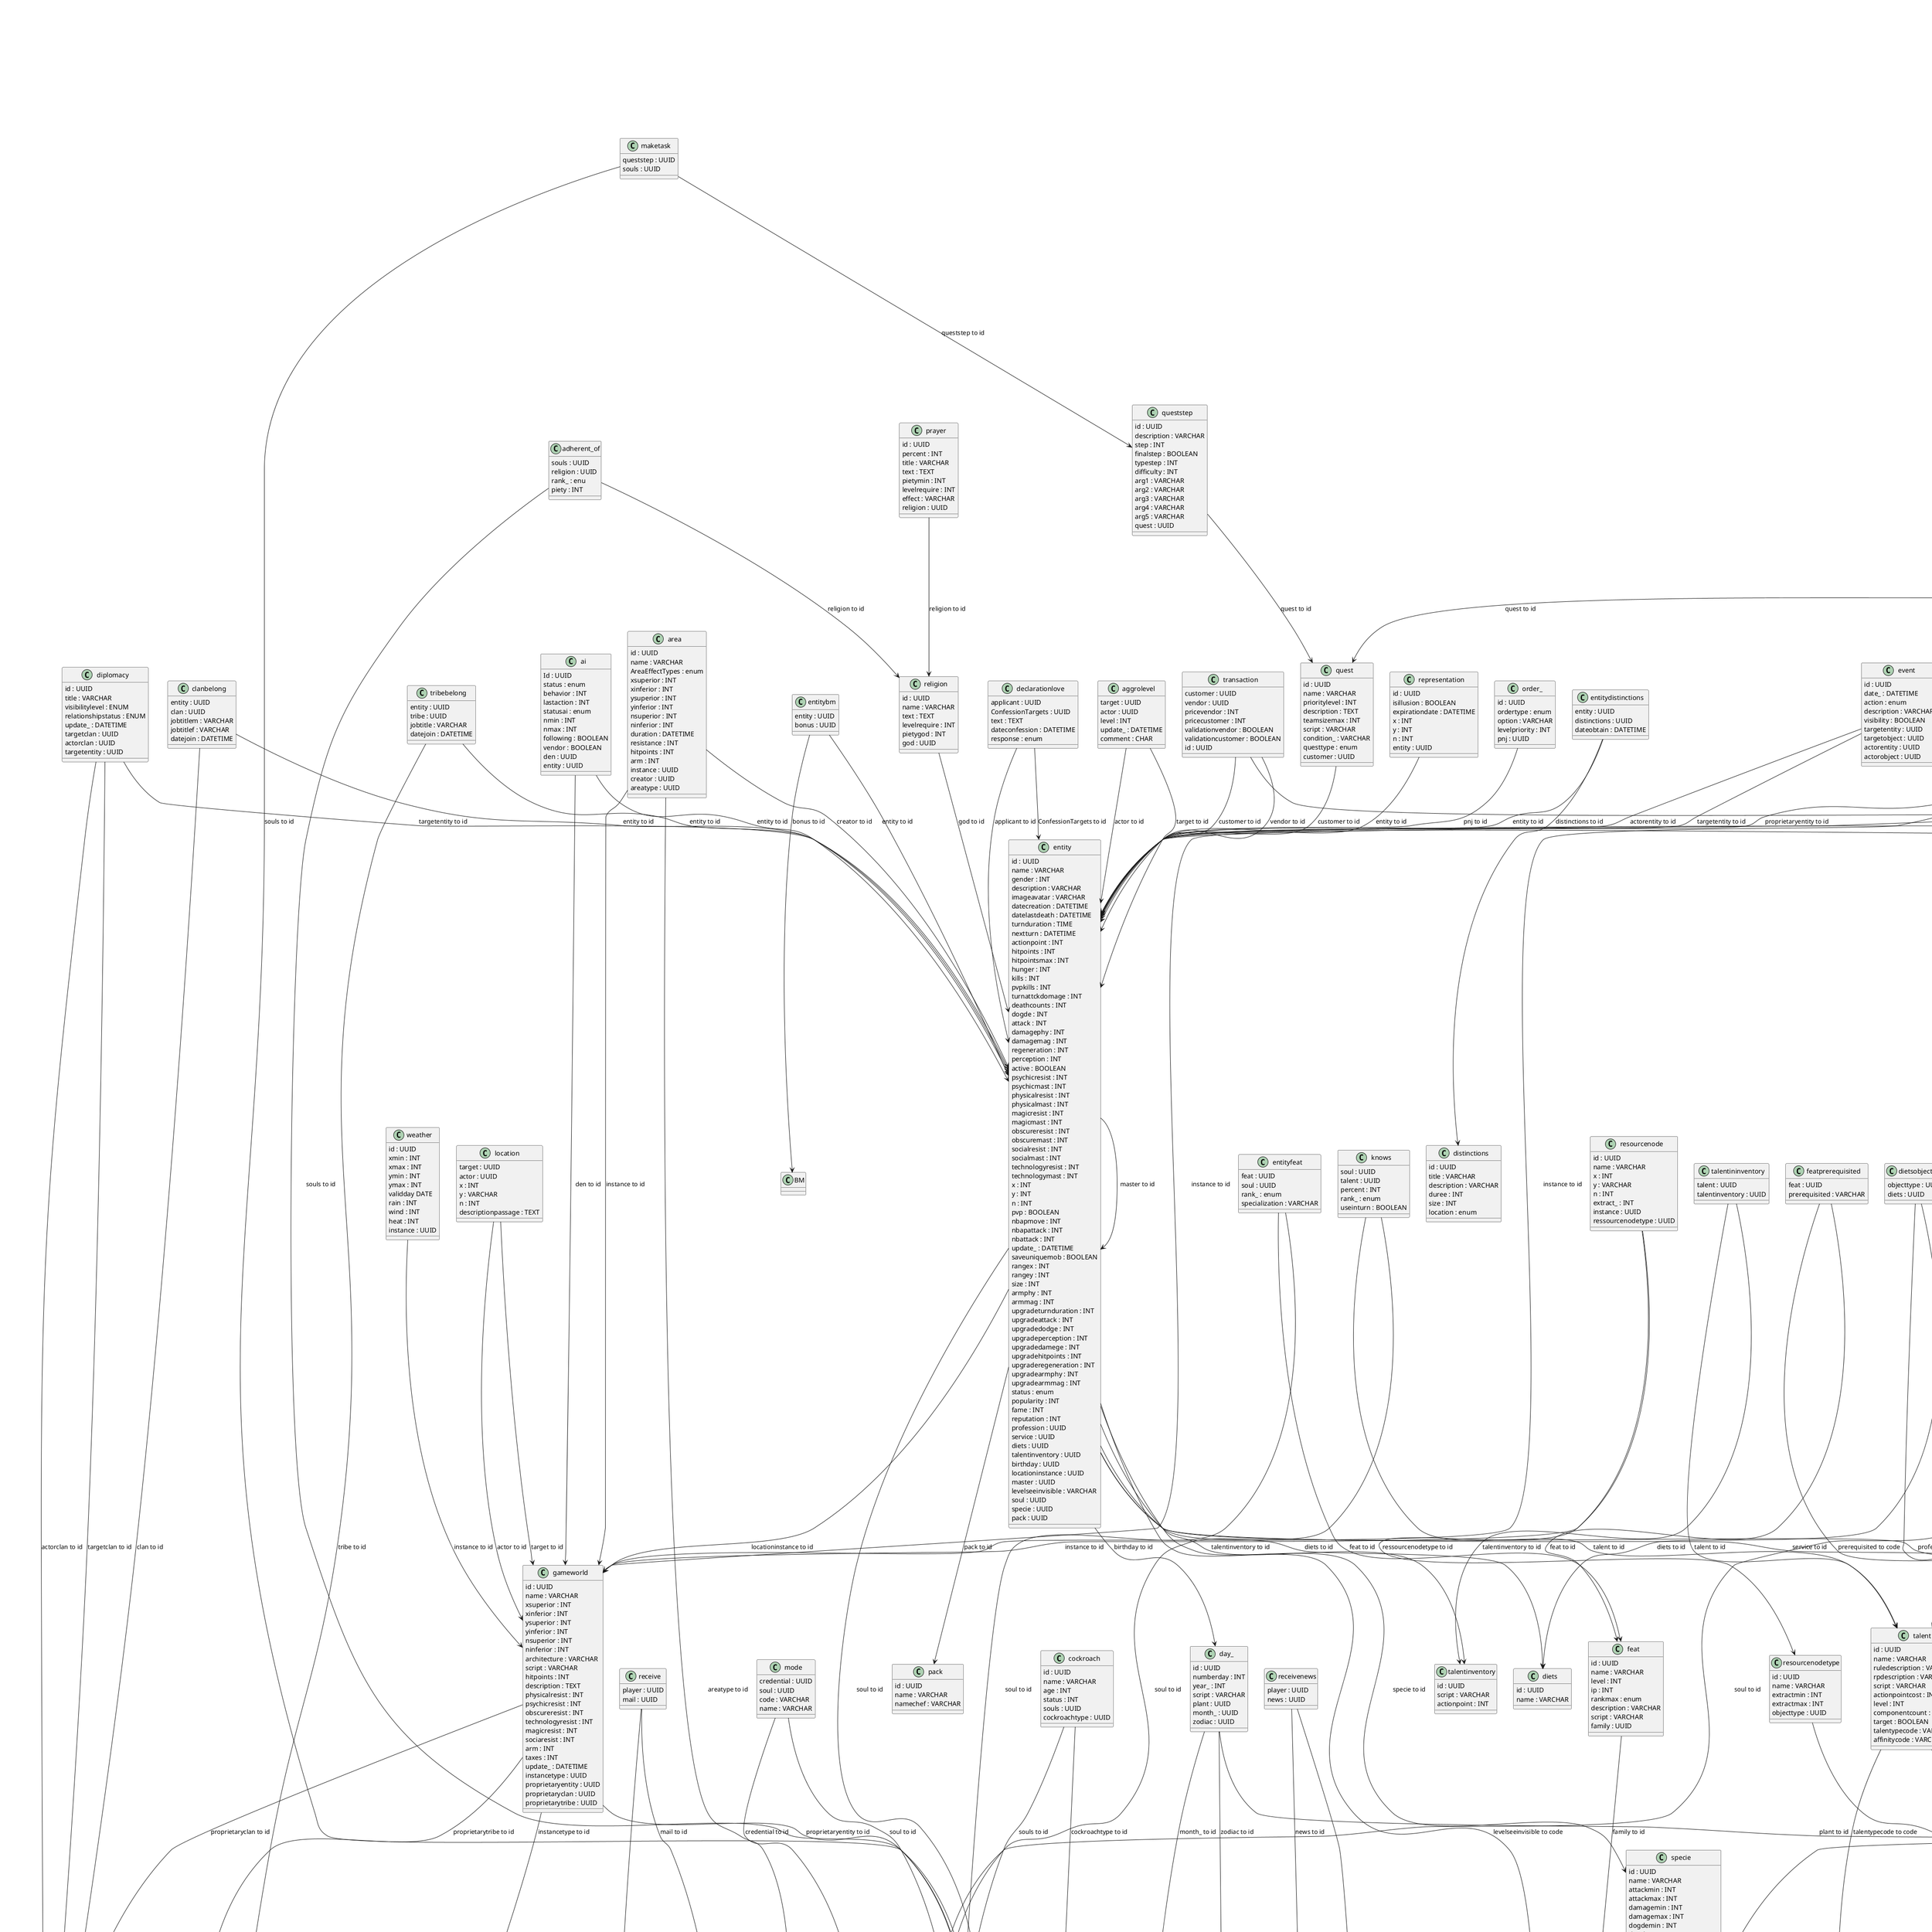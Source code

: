 @startuml class_gobland

class player {
  id : UUID
  email : VARCHAR
  maxcharacter : INT
  name : VARCHAR
  imageprofil : VARCHAR
}

class family {
  id : UUID
  nom : VARCHAR
}

class profession {
  id : UUID
  code : VARCHAR
  name : VARCHAR
  rank_ : enum
}

class Clan {
  id : UUID
  name : VARCHAR
  datecreation : DATETIME
  description : TEXT
  blazon : VARCHAR
  pledgeallegiance : UUID
}

class mail {
  id : UUID
  title : VARCHAR
  text : TEXT
  datesend : DATETIME
  sender : UUID
}

class pack {
  id : UUID
  name : VARCHAR
  namechef : VARCHAR
}

class bm {
  id : UUID
  name : VARCHAR
  bonusmalus : BOOLEAN
  numberturns : INT
  numberattack : INT
  concentration : INT
  nextturn : DATETIME
  permanent : BOOLEAN
  original : BOOLEAN
  psychicresist : INT
  psychicmast : INT
  physicalresist : INT
  physicalmast : INT
  magicresist : INT
  magicmast : INT
  obscureresist : INT
  obscuremast : INT
  socialrest : INT
  socialmast : INT
  technologyresist : INT
  technologymast : INT
  perception : INT
  regeneration : INT
  damage : INT
  attack : INT
  dogde : INT
  hunger : INT
  hitpointsmax : INT
  hitpoints : INT
  actionpoint : INT
  armphy : INT
  armmag : INT
}

class tribe {
  id : UUID
  name : VARCHAR
  datecreation : DATETIME
  description : TEXT
  blazon : VARCHAR
}

class alert {
  id : UUID
  name : VARCHAR
  description : VARCHAR
}

class credential {
  id : UUID
  password : VARCHAR
  mainpassword : BOOLEAN
  begindate : DATETIME
  enddate : DATETIME
  secretauth : VARCHAR
  player : UUID
}

class soul {
  id : UUID
  xp : INT
  ip : INT
  iptotal : INT
  level : INT
  trollcanines : INT
  nextlevelcount : INT
  startingbonusstat : ENUM
  player : UUID
}

class talenttype {
  code : VARCHAR
  name : VARCHAR
}

class affinity {
  code : VARCHAR
  name : VARCHAR
}

class prerequisited {
  code : VARCHAR
  name : VARCHAR
  level : INT
}

class subfamilyobject {
  id : UUID
  nom : VARCHAR
}

class levelseeinvisible {
  code : VARCHAR
  name : VARCHAR
  description : VARCHAR
}

class servicetype {
  id : UUID
  name : VARCHAR
  costmin : INT
  costmax : INT
  basescript : VARCHAR
  costinstall BIGINT
}

class service {
  id : UUID
  name : VARCHAR
  cost : INT
  script : VARCHAR
  status : BOOLEAN
  size : INT
  servicetype : UUID
}

class familybuilding {
  id : UUID
  nom : VARCHAR
}

class cockroachtype {
  id : UUID
  name : VARCHAR
  obtainlevelup : BOOLEAN
  effect : VARCHAR
}

class gameworldtype {
  id : UUID
  name : VARCHAR
  xsuperiormin : INT
  xsuperiormax : INT
  xinferiormin : INT
  xinferiormax : INT
  ysuperiormin : INT
  ysuperiormax : INT
  yinferiormax : INT
  yinferiormin : INT
  nsuperiormax : INT
  nsuperiormin : INT
  ninferiormax : INT
  ninferiormin : INT
  matter : VARCHAR
  architecture : VARCHAR
  description : TEXT
  script : VARCHAR
  hitpoints : INT
  psychicresistmin : INT
  psychicresistmax : INT
  physicalresistmin : INT
  physicalresistmax : INT
  magicresistmin : INT
  magicresistmax : INT
  obscureresistmax : INT
  obscureresistmin : INT
  technologyresistmin : INT
  technologyresistmax : INT
  socialresistmax : INT
  socialresistmin : INT
  arm : INT
  gender : BOOLEAN
  taxesorigine : INT
  instanceupgrade : UUID
}

class vacancy {
  id : UUID
  datestart : DATETIME
  dateend : DATETIME
  player : UUID
}

class zodiac {
  id : UUID
  zodiacsign : VARCHAR
  effect : VARCHAR
}

class month_ {
  id : UUID
  name : VARCHAR
  numberday : INT
  order_ : INT
}

class news {
  id : UUID
  tittle : VARCHAR
  message : TEXT
  datestart DATE
  dateend DATE
  author : UUID
}

class featfamily {
  id : UUID
  nom : VARCHAR
}

class recipe {
  id : UUID
  name : VARCHAR
  prestige : INT
  height : INT
  author : VARCHAR
}

class distinctions {
  id : UUID
  title : VARCHAR
  description : VARCHAR
  duree : INT
  size : INT
  location : enum
}

class talentinventory {
  id : UUID
  script : VARCHAR
  actionpoint : INT
}

class areatype {
  id : UUID
  name : VARCHAR
  AreaEffectTypes : enum
  xsuperiormin : INT
  xsuperiormax : INT
  xinferiormin : INT
  xinferiormax : INT
  ysuperiormin : INT
  ysuperiormax : INT
  yinferiormin : INT
  yinferiormax : INT
  nsuperiormin : INT
  nsuperiormax : INT
  ninferiormin : INT
  ninferiormax : INT
  duration : DATETIME
  resistance : INT
  hitpoints : INT
  arm : INT
}

class diets {
  id : UUID
  name : VARCHAR
}

class etatdumarchepast {
  id : UUID
  price DECIMAL
  update_ : DATETIME
}

class approval {
  id : UUID
  name : enum
}

class familyobject_1 {
  id : UUID
  nom : VARCHAR
  id_1 : UUID
}

class talent {
  id : UUID
  name : VARCHAR
  ruledescription : VARCHAR
  rpdescription : VARCHAR
  script : VARCHAR
  actionpointcost : INT
  level : INT
  componentcount : INT
  target : BOOLEAN
  talentypecode : VARCHAR
  affinitycode : VARCHAR
}

class feat {
  id : UUID
  name : VARCHAR
  level : INT
  ip : INT
  rankmax : enum
  description : VARCHAR
  script : VARCHAR
  family : UUID
}

class gameworld {
  id : UUID
  name : VARCHAR
  xsuperior : INT
  xinferior : INT
  ysuperior : INT
  yinferior : INT
  nsuperior : INT
  ninferior : INT
  architecture : VARCHAR
  script : VARCHAR
  hitpoints : INT
  description : TEXT
  physicalresist : INT
  psychicresist : INT
  obscureresist : INT
  technologyresist : INT
  magicresist : INT
  sociaresist : INT
  arm : INT
  taxes : INT
  update_ : DATETIME
  instancetype : UUID
  proprietaryentity : UUID
  proprietaryclan : UUID
  proprietarytribe : UUID
}

class specie {
  id : UUID
  name : VARCHAR
  attackmin : INT
  attackmax : INT
  damagemin : INT
  damagemax : INT
  dogdemin : INT
  dogdemax : INT
  regenerationmin : INT
  regenerationmax : INT
  perceptionmin : INT
  perceptionmax : INT
  hitpointsmin : INT
  hitpointsmax : INT
  turndurationmin : BOOLEAN
  turndurationmax : BOOLEAN
  leveladjust : INT
  psychicmastmin : INT
  psychicmastmax : INT
  psychicresistmax : INT
  psychicresistmin : INT
  physicalresistmin : INT
  physicalresistmax : INT
  physicalmastmin : INT
  physicalmastmax : INT
  magicresistmin : INT
  magicresistmax : INT
  magicmastmin : INT
  magicmastmax : INT
  obscureresistmin : INT
  obscureresistmax : INT
  obscuremastmin : INT
  obscuremastmax : INT
  technologyresistmin : INT
  technologyresistmax : INT
  technologymastmax : INT
  technologymastmin : INT
  socialresistmin : INT
  socialresistmax : INT
  socialmastmin : INT
  socialmastmax : INT
  nbapmovemin : INT
  nbapmovemax : INT
  nbattackmin : INT
  nbattackmax : INT
  papowersecond : INT
  nbapattackmin : INT
  nbapattackmax : INT
  rangex : INT
  rangey : INT
  armphymin : INT
  armphymax : INT
  armmagmin : INT
  armmagmax : INT
  deadpower : enum
  attpower : enum
  hitpower : enum
  fleepower : enum
  specialpower : enum
  secondpower : enum
  sizemin : INT
  sizemax : INT
  flight : BOOLEAN
  wallpass : INT
  nmin : INT
  nmax : INT
  needsfood : BOOLEAN
  corpsedeath : BOOLEAN
  collector : BOOLEAN
  gender : BOOLEAN
  devapproval : BOOLEAN
  devnote : CHAR
  levelseeinvisible : VARCHAR
  familly : UUID
}

class buildingtype {
  id : UUID
  name : VARCHAR
  costmin : VARCHAR
  gender : BOOLEAN
  costinstall : INT
  costupkeep : INT
  hitpoints : INT
  arm : INT
  script : VARCHAR
  capacity : INT
  size : INT
  visibility : BOOLEAN
  buildupgrade : UUID
  servicetype : UUID
  family : UUID
}

class cockroach {
  id : UUID
  name : VARCHAR
  age : INT
  status : INT
  souls : UUID
  cockroachtype : UUID
}

class objecttype {
  id : UUID
  name : VARCHAR
  weightmin : INT
  weightmax : INT
  qualitymin : enum
  qualitymax : enum
  deterioration : enum
  armphymin : INT
  armphymax : INT
  armmagmin : INT
  armmagmax : INT
  attackmin : INT
  attackmax : INT
  damagemin : INT
  damagemax : INT
  dogdemin : INT
  dogdemax : INT
  regenerationmin : INT
  regenerationmax : INT
  perceptionmin : INT
  perceptionmax : INT
  hitpointsmin : INT
  hitpointsmax : INT
  script : VARCHAR
  droppable : BOOLEAN
  psychicmastmin : INT
  psychicmastmax : INT
  psychicresistmin : INT
  psychicresistmax : INT
  physicalresistmin : INT
  physicalresistmax : INT
  physicalmastmin : INT
  physicalmastmax : INT
  magicresistmin : INT
  magicresistmax : INT
  magicmastmin : INT
  magicmastmax : INT
  obscureresistmin : INT
  obscureresistmax : INT
  obscuremastmin : INT
  obscuremastmax : INT
  technologyresistmin : INT
  technologyresistmax : INT
  technologymastmin : INT
  technologymastmax : INT
  socialresistmin : INT
  socialresistmax : INT
  socialmastmin : INT
  socialmastmax : INT
  description : VARCHAR
  levelmin : INT
  levelmax : INT
  pricemin : INT
  pricemax : INT
  sizemin : INT
  sizemax : INT
  cursed : BOOLEAN
  turnduration : INT
  chargemin : INT
  chargemax : INT
  gender : BOOLEAN
  satiety : INT
  recipe : UUID
  subfamily : UUID
  areatype : UUID
}

class resourcenodetype {
  id : UUID
  name : VARCHAR
  extractmin : INT
  extractmax : INT
  objecttype : UUID
}

class location{
  target : UUID
  actor : UUID
  x : INT
  y : VARCHAR
  n : INT
  descriptionpassage : TEXT
}

class weather {
  id : UUID
  xmin : INT
  xmax : INT
  ymin : INT
  ymax : INT
  validday DATE
  rain : INT
  wind : INT
  heat : INT
  instance : UUID
}

class announcement {
  id : UUID
  text : TEXT
  id_1 : UUID
}

class knows{
  soul : UUID
  talent : UUID
  percent : INT
  rank_ : enum
  useinturn : BOOLEAN
}

class component {
  id : UUID
  namemonsterpart : VARCHAR
  gender : BOOLEAN
  objecttype : UUID
  specie : UUID
}

class day_ {
  id : UUID
  numberday : INT
  year_ : INT
  script : VARCHAR
  plant : UUID
  month_ : UUID
  zodiac : UUID
}

class matter {
  id : UUID
  name : VARCHAR
  objecttype : UUID
}

class entity {
  id : UUID
  name : VARCHAR
  gender : INT
  description : VARCHAR
  imageavatar : VARCHAR
  datecreation : DATETIME
  datelastdeath : DATETIME
  turnduration : TIME
  nextturn : DATETIME
  actionpoint : INT
  hitpoints : INT
  hitpointsmax : INT
  hunger : INT
  kills : INT
  pvpkills : INT
  turnattckdomage : INT
  deathcounts : INT
  dogde : INT
  attack : INT
  damagephy : INT
  damagemag : INT
  regeneration : INT
  perception : INT
  active : BOOLEAN
  psychicresist : INT
  psychicmast : INT
  physicalresist : INT
  physicalmast : INT
  magicresist : INT
  magicmast : INT
  obscureresist : INT
  obscuremast : INT
  socialresist : INT
  socialmast : INT
  technologyresist : INT
  technologymast : INT
  x : INT
  y : INT
  n : INT
  pvp : BOOLEAN
  nbapmove : INT
  nbapattack : INT
  nbattack : INT
  update_ : DATETIME
  saveuniquemob : BOOLEAN
  rangex : INT
  rangey : INT
  size : INT
  armphy : INT
  armmag : INT
  upgradeturnduration : INT
  upgradeattack : INT
  upgradedodge : INT
  upgradeperception : INT
  upgradedamege : INT
  upgradehitpoints : INT
  upgraderegeneration : INT
  upgradearmphy : INT
  upgradearmmag : INT
  status : enum
  popularity : INT
  fame : INT
  reputation : INT
  profession : UUID
  service : UUID
  diets : UUID
  talentinventory : UUID
  birthday : UUID
  locationinstance : UUID
  master : UUID
  levelseeinvisible : VARCHAR
  soul : UUID
  specie : UUID
  pack : UUID
}

class quest {
  id : UUID
  name : VARCHAR
  prioritylevel : INT
  description : TEXT
  teamsizemax : INT
  script : VARCHAR
  condition_ : VARCHAR
  questtype : enum
  customer : UUID
}

class object {
  id : UUID
  realname : VARCHAR
  renamename : VARCHAR
  attack : INT
  dogde : INT
  damage : INT
  armmag : INT
  armphy : INT
  perception : INT
  regeneration : INT
  quality : enum
  weighttime : INT
  actionpoint : INT
  psychicmast : INT
  physicalresist : INT
  psychicresist : INT
  physicalmast : INT
  magicresist : INT
  magicmast : INT
  obscureresist : INT
  obscuremast : INT
  sociaresist : INT
  socialmast : INT
  technologyresist : INT
  technologymast : INT
  update_ : DATETIME
  bury : BOOLEAN
  rarity : VARCHAR
  hitpoints : INT
  description : VARCHAR
  droppable : BOOLEAN
  price : INT
  size : INT
  level : INT
  cursed : BOOLEAN
  turneffect : INT
  charge : INT
  deterioration : enum
  visibility : BOOLEAN
  areaeffect : INT
  satiety : INT
  objecttype : UUID
}

class religion {
  id : UUID
  name : VARCHAR
  text : TEXT
  levelrequire : INT
  pietygod : INT
  god : UUID
}

class queststep {
  id : UUID
  description : VARCHAR
  step : INT
  finalstep : BOOLEAN
  typestep : INT
  difficulty : INT
  arg1 : VARCHAR
  arg2 : VARCHAR
  arg3 : VARCHAR
  arg4 : VARCHAR
  arg5 : VARCHAR
  quest : UUID
}

class representation {
  id : UUID
  isillusion : BOOLEAN
  expirationdate : DATETIME
  x : INT
  y : INT
  n : INT
  entity : UUID
}

class resourcenode {
  id : UUID
  name : VARCHAR
  x : INT
  y : VARCHAR
  n : INT
  extract_ : INT
  instance : UUID
  ressourcenodetype : UUID
}

class event {
  id : UUID
  date_ : DATETIME
  action : enum
  description : VARCHAR
  visibility : BOOLEAN
  targetentity : UUID
  targetobject : UUID
  actorentity : UUID
  actorobject : UUID
}

class building {
  id : UUID
  name : VARCHAR
  gender : BOOLEAN
  costupkeep : INT
  hitpoints : INT
  arm : INT
  script : VARCHAR
  capacity : INT
  size : INT
  x : INT
  n : INT
  y : INT
  visibility : BOOLEAN
  bank BIGINT
  proprietaryentity : UUID
  buildingtype : UUID
  instance : UUID
}

class adherent_of{
  souls : UUID
  religion : UUID
  rank_ : enu
  piety : INT
}

class enchantrequire {
  id : UUID
  service : UUID
  entity : UUID
  object : UUID
}

class ai {
  Id : UUID
  status : enum
  behavior : INT
  lastaction : INT
  statusai : enum
  nmin : INT
  nmax : INT
  following : BOOLEAN
  vendor : BOOLEAN
  den : UUID
  entity : UUID
}

class diplomacy {
  id : UUID
  title : VARCHAR
  visibilitylevel : ENUM
  relationshipstatus : ENUM
  update_ : DATETIME
  targetclan : UUID
  actorclan : UUID
  targetentity : UUID
}

class reward {
  id : UUID
  script : VARCHAR
  arg1 : VARCHAR
  arg2 : VARCHAR
  arg3 : VARCHAR
  arg4 : VARCHAR
  rewardtype : UUID
  quest : UUID
}

class order_ {
  id : UUID
  ordertype : enum
  option : VARCHAR
  levelpriority : INT
  pnj : UUID
}

class declarationlove{
  applicant : UUID
  ConfessionTargets : UUID
  text : TEXT
  dateconfession : DATETIME
  response : enum
}

class area {
  id : UUID
  name : VARCHAR
  AreaEffectTypes : enum
  xsuperior : INT
  xinferior : INT
  ysuperior : INT
  yinferior : INT
  nsuperior : INT
  ninferior : INT
  duration : DATETIME
  resistance : INT
  hitpoints : INT
  arm : INT
  instance : UUID
  creator : UUID
  areatype : UUID
}

class transaction{
  customer : UUID
  vendor : UUID
  pricevendor : INT
  pricecustomer : INT
  validationvendor : BOOLEAN
  validationcustomer : BOOLEAN
  id : UUID
}

class etatdumarchepresent {
  id : UUID
  price DECIMAL
  update_ : DATETIME
  matter : UUID
  object : UUID
  id_1 : UUID
}

class prayer {
  id : UUID
  percent : INT
  title : VARCHAR
  text : TEXT
  pietymin : INT
  levelrequire : INT
  effect : VARCHAR
  religion : UUID
}

class enchant {
  id : UUID
  name : VARCHAR
  attack : INT
  dogde : INT
  damage : INT
  armmag : INT
  armphy : INT
  regeneration : INT
  perception : INT
  psychicmast : INT
  physicalresist : INT
  psychicresist : INT
  physicalmast : INT
  magicresist : INT
  magicmast : INT
  obscureresist : INT
  obscuremast : INT
  socialresist : INT
  socialmast : INT
  technologyresist : INT
  technologymast : INT
  weighttime : INT
  droprate : INT
  id_1 : UUID
}

class objectbelong{
  proprietary : UUID
  object : UUID
  quantity : VARCHAR
  identify : BOOLEAN
  isequipped : BOOLEAN
  locationequipment : INT
}

class receive{
  player : UUID
  mail : UUID
}

class playeralert{
  player : UUID
  alert : UUID
  etat : BOOLEAN
}

class mode{
  credential : UUID
  soul : UUID
  code : VARCHAR
  name : VARCHAR
}

class talentprerequisited{
  talent : UUID
  code : VARCHAR
}

class clanbelong{
  entity : UUID
  clan : UUID
  jobtitlem : VARCHAR
  jobtitlef : VARCHAR
  datejoin : DATETIME
}

class entitybm{
  entity : UUID
  bonus : UUID
}

class tribebelong{
  entity : UUID
  tribe : UUID
  jobtitle : VARCHAR
  datejoin : DATETIME
}

class positionobject{
  instance : UUID
  object : UUID
  x : INT
  y : INT
  n : INT
  quantity : INT
}

class costbuild{
  buildingtype : UUID
  objecttype : UUID
  quantity : INT
}

class affinityforprofessions{
  profession : UUID
  affinity : VARCHAR
}

class prerequisitedprofession{
  profession : UUID
  prerequisited : VARCHAR
}

class entityfeat{
  feat : UUID
  soul : UUID
  rank_ : enum
  specialization : VARCHAR
}

class recipeforcraft{
  objecttype : UUID
  recipe : UUID
  quantity : INT
  qualityminrequire : enum
  levelmin : INT
}

class servicebuilding{
  service : UUID
  building : UUID
}

class contain{
  object : UUID
  building : UUID
  quantity : INT
}

class featprerequisited{
  feat : UUID
  prerequisited : VARCHAR
}

class scribe{
  talent : UUID
  soul : UUID
  component : UUID
  location : VARCHAR
}

class necessarytolearn{
  soul : UUID
  talent : UUID
  component : UUID
  quantity : INT
}

class composantenchantrequire{
  enchant : UUID
  component : UUID
  qualityminrequire : enum
}

class aggrolevel{
  target : UUID
  actor : UUID
  level : INT
  update_ : DATETIME
  comment : CHAR
}

class maketask{
  queststep : UUID
  souls : UUID
}

class itemreward{
  object : UUID
  reward : UUID
  quantity : INT
}

class receivenews{
  player : UUID
  news : UUID
}

class objecttypematter{
  objecttype : UUID
  matter : UUID
  quantity : INT
}

class isenchanted{
  object : UUID
  enchant : UUID
}

class entitydistinctions{
  entity : UUID
  distinctions : UUID
  dateobtain : DATETIME
}

class talentininventory{
  talent : UUID
  talentinventory : UUID
}

class dietsobjecttype{
  objecttype : UUID
  diets : UUID
}

class responseannoucement {
  id : UUID
  id_1 : UUID
  name : VARCHAR
}

Clan --> Clan : pledgeallegiance to id
mail --> player : sender to id
credential --> player : player to id
soul --> player : player to id
service --> servicetype : servicetype to id
gameworldtype --> gameworldtype : instanceupgrade to id
vacancy --> player : player to id
news --> player : author to id
familyobject_1 --> subfamilyobject : id_1 to id
talent --> talenttype : talentypecode to code
talent --> affinity : affinitycode to code
feat --> featfamily : family to id
gameworld --> gameworldtype : instancetype to id
gameworld --> soul : proprietaryentity to id
gameworld --> Clan : proprietaryclan to id
gameworld --> tribe : proprietarytribe to id
specie --> levelseeinvisible : levelseeinvisible to code
specie --> family : familly to id
buildingtype --> buildingtype : buildupgrade to id
buildingtype --> servicetype : servicetype to id
buildingtype --> familybuilding : family to id
cockroach --> soul : souls to id
cockroach --> cockroachtype : cockroachtype to id
objecttype --> recipe : recipe to id
objecttype --> subfamilyobject : subfamily to id
objecttype --> areatype : areatype to id
resourcenodetype --> objecttype : objecttype to id
location --> gameworld : target to id
location --> gameworld : actor to id
weather --> gameworld : instance to id
announcement --> approval : id_1 to id
knows --> soul : soul to id
knows --> talent : talent to id
component --> objecttype : objecttype to id
component --> specie : specie to id
day_ --> objecttype : plant to id
day_ --> month_ : month_ to id
day_ --> zodiac : zodiac to id
matter --> objecttype : objecttype to id
entity --> profession : profession to id
entity --> service : service to id
entity --> diets : diets to id
entity --> talentinventory : talentinventory to id
entity --> day_ : birthday to id
entity --> gameworld : locationinstance to id
entity --> entity : master to id
entity --> levelseeinvisible : levelseeinvisible to code
entity --> soul : soul to id
entity --> specie : specie to id
entity --> pack : pack to id
quest --> entity : customer to id
object --> objecttype : objecttype to id
religion --> entity : god to id
queststep --> quest : quest to id
representation --> entity : entity to id
resourcenode --> gameworld : instance to id
resourcenode --> resourcenodetype : ressourcenodetype to id
event --> entity : targetentity to id
event --> object : targetobject to id
event --> entity : actorentity to id
event --> object : actorobject to id
building --> entity : proprietaryentity to id
building --> buildingtype : buildingtype to id
building --> gameworld : instance to id
adherent_of --> soul : souls to id
adherent_of --> religion : religion to id
enchantrequire --> service : service to id
enchantrequire --> entity : entity to id
enchantrequire --> object : object to id
ai --> gameworld : den to id
ai --> entity : entity to id
diplomacy --> Clan : targetclan to id
diplomacy --> Clan : actorclan to id
diplomacy --> entity : targetentity to id
reward --> objecttype : rewardtype to id
reward --> quest : quest to id
order_ --> entity : pnj to id
declarationlove --> entity : applicant to id
declarationlove --> entity : ConfessionTargets to id
area --> gameworld : instance to id
area --> entity : creator to id
area --> areatype : areatype to id
transaction --> entity : customer to id
transaction --> entity : vendor to id
transaction --> object : id to id
etatdumarchepresent --> matter : matter to id
etatdumarchepresent --> object : object to id
etatdumarchepresent --> etatdumarchepast : etatdumarchepast to id
prayer --> religion : religion to id
enchant --> enchantrequire : enchantrequire to id
objectbelong --> entity : proprietary to id
objectbelong --> object : object to id
receive --> player : player to id
receive --> mail : mail to id
playeralert --> player : player to id
playeralert --> alert : alert to id
mode --> credential : credential to id
mode --> soul : soul to id
talentprerequisited --> talent : talent to id
talentprerequisited --> prerequisited : code to code
clanbelong --> entity : entity to id
clanbelong --> Clan : clan to id
entitybm --> entity : entity to id
entitybm --> BM : bonus to id
tribebelong --> entity : entity to id
tribebelong --> tribe : tribe to id
positionobject --> gameworld : instance to id
positionobject --> object : object to id
costbuild --> buildingtype : buildingtype to id
costbuild --> objecttype : objecttype to id
affinityforprofessions --> profession : profession to id
affinityforprofessions --> affinity : affinity to code
prerequisitedprofession --> profession : profession to id
prerequisitedprofession --> prerequisited : prerequisited to code
entityfeat --> feat : feat to id
entityfeat --> soul : soul to id
recipeforcraft --> objecttype : objecttype to id
recipeforcraft --> recipe : recipe to id
servicebuilding --> service : service to id
servicebuilding --> building : building to id
contain --> object : object to id
contain --> building : building to id
featprerequisited --> feat : feat to id
featprerequisited --> prerequisited : prerequisited to code
scribe --> talent : talent to id
scribe --> soul : soul to id
scribe --> component : component to id
necessarytolearn --> component : component to id
composantenchantrequire --> enchantrequire : enchant to id
composantenchantrequire --> component : component to id
aggrolevel --> entity : target to id
aggrolevel --> entity : actor to id
maketask --> queststep : queststep to id
maketask --> soul : souls to id
itemreward --> object : object to id
itemreward --> reward : reward to id
receivenews --> player : player to id
receivenews --> news : news to id
objecttypematter --> objecttype : objecttype to id
objecttypematter --> matter : matter to id
isenchanted --> object : object to id
isenchanted --> enchant : enchant to id
entitydistinctions --> entity : entity to id
entitydistinctions --> distinctions : distinctions to id
talentininventory --> talent : talent to id
talentininventory --> talentinventory : talentinventory to id
dietsobjecttype --> objecttype : objecttype to id
dietsobjecttype --> diets : diets to id
responseannoucement --> player : id to id
responseannoucement --> announcement : announcement to id

@enduml

UNIQUE(proprietaryclan)
UNIQUE(proprietarytribe)
UNIQUE(actor)
UNIQUE(entity)
UNIQUE(id_1)

FOREIGN KEY(pledgeallegiance) REFERENCES Clan(id)
FOREIGN KEY(sender) REFERENCES player(id)
FOREIGN KEY(player) REFERENCES player(id)
FOREIGN KEY(player) REFERENCES player(id)
FOREIGN KEY(servicetype) REFERENCES servicetype(id)
FOREIGN KEY(instanceupgrade) REFERENCES gameworldtype(id)
FOREIGN KEY(player) REFERENCES player(id)
FOREIGN KEY(author) REFERENCES player(id)
FOREIGN KEY(id_1) REFERENCES subfamilyobject(id)
FOREIGN KEY(talentypecode) REFERENCES talenttype(code)
FOREIGN KEY(affinitycode) REFERENCES affinity(code)
FOREIGN KEY(family) REFERENCES featfamily(id)
FOREIGN KEY(instancetype) REFERENCES gameworldtype(id)
FOREIGN KEY(proprietaryentity) REFERENCES soul(id)
FOREIGN KEY(proprietaryclan) REFERENCES Clan(id)
FOREIGN KEY(proprietarytribe) REFERENCES tribe(id)
FOREIGN KEY(levelseeinvisible) REFERENCES levelseeinvisible(code)
FOREIGN KEY(familly) REFERENCES family(id)
FOREIGN KEY(buildupgrade) REFERENCES buildingtype(id)
FOREIGN KEY(servicetype) REFERENCES servicetype(id)
FOREIGN KEY(family) REFERENCES familybuilding(id)
FOREIGN KEY(souls) REFERENCES soul(id)
FOREIGN KEY(cockroachtype) REFERENCES cockroachtype(id)
FOREIGN KEY(recipe) REFERENCES recipe(id)
FOREIGN KEY(subfamily) REFERENCES subfamilyobject(id)
FOREIGN KEY(areatype) REFERENCES areatype(id)
FOREIGN KEY(objecttype) REFERENCES objecttype(id)
FOREIGN KEY(target) REFERENCES gameworld(id)
FOREIGN KEY(actor) REFERENCES gameworld(id)
FOREIGN KEY(instance) REFERENCES gameworld(id)
FOREIGN KEY(id_1) REFERENCES approval(id)
FOREIGN KEY(soul) REFERENCES soul(id)
FOREIGN KEY(talent) REFERENCES talent(id)
FOREIGN KEY(objecttype) REFERENCES objecttype(id)
FOREIGN KEY(specie) REFERENCES specie(id)
FOREIGN KEY(plant) REFERENCES objecttype(id)
FOREIGN KEY(month_) REFERENCES month_(id)
FOREIGN KEY(zodiac) REFERENCES zodiac(id)
FOREIGN KEY(objecttype) REFERENCES objecttype(id)
FOREIGN KEY(profession) REFERENCES profession(id)
FOREIGN KEY(service) REFERENCES service(id)
FOREIGN KEY(diets) REFERENCES diets(id)
FOREIGN KEY(talentinventory) REFERENCES talentinventory(id)
FOREIGN KEY(birthday) REFERENCES day_(id)
FOREIGN KEY(locationinstance) REFERENCES gameworld(id)
FOREIGN KEY(master) REFERENCES entity(id)
FOREIGN KEY(levelseeinvisible) REFERENCES levelseeinvisible(code)
FOREIGN KEY(soul) REFERENCES soul(id)
FOREIGN KEY(specie) REFERENCES specie(id)
FOREIGN KEY(pack) REFERENCES pack(id)
FOREIGN KEY(customer) REFERENCES entity(id)
FOREIGN KEY(objecttype) REFERENCES objecttype(id)
FOREIGN KEY(god) REFERENCES entity(id)
FOREIGN KEY(quest) REFERENCES quest(id)
FOREIGN KEY(entity) REFERENCES entity(id)
FOREIGN KEY(instance) REFERENCES gameworld(id)
FOREIGN KEY(ressourcenodetype) REFERENCES resourcenodetype(id)
FOREIGN KEY(targetentity) REFERENCES entity(id)
FOREIGN KEY(targetobject) REFERENCES object(id)
FOREIGN KEY(actorentity) REFERENCES entity(id)
FOREIGN KEY(actorobject) REFERENCES object(id)
FOREIGN KEY(proprietaryentity) REFERENCES entity(id)
FOREIGN KEY(buildingtype) REFERENCES buildingtype(id)
FOREIGN KEY(instance) REFERENCES gameworld(id)
FOREIGN KEY(souls) REFERENCES soul(id)
FOREIGN KEY(religion) REFERENCES religion(id)
FOREIGN KEY(service) REFERENCES service(id)
FOREIGN KEY(entity) REFERENCES entity(id)
FOREIGN KEY(object) REFERENCES object(id)
FOREIGN KEY(den) REFERENCES gameworld(id)
FOREIGN KEY(entity) REFERENCES entity(id)
FOREIGN KEY(targetclan) REFERENCES Clan(id)
FOREIGN KEY(actorclan) REFERENCES Clan(id)
FOREIGN KEY(targetentity) REFERENCES entity(id)
FOREIGN KEY(rewardtype) REFERENCES objecttype(id)
FOREIGN KEY(quest) REFERENCES quest(id)
FOREIGN KEY(pnj) REFERENCES entity(id)
FOREIGN KEY(applicant) REFERENCES entity(id)
FOREIGN KEY(ConfessionTargets) REFERENCES entity(id)
FOREIGN KEY(instance) REFERENCES gameworld(id)
FOREIGN KEY(creator) REFERENCES entity(id)
FOREIGN KEY(areatype) REFERENCES areatype(id)
FOREIGN KEY(customer) REFERENCES entity(id)
FOREIGN KEY(vendor) REFERENCES entity(id)
FOREIGN KEY(id) REFERENCES object(id)
FOREIGN KEY(matter) REFERENCES matter(id)
FOREIGN KEY(object) REFERENCES object(id)
FOREIGN KEY(id_1) REFERENCES etatdumarchepast(id)
FOREIGN KEY(religion) REFERENCES religion(id)
FOREIGN KEY(id_1) REFERENCES enchantrequire(id)
FOREIGN KEY(proprietary) REFERENCES entity(id)
FOREIGN KEY(object) REFERENCES object(id)
FOREIGN KEY(player) REFERENCES player(id)
FOREIGN KEY(mail) REFERENCES mail(id)
FOREIGN KEY(player) REFERENCES player(id)
FOREIGN KEY(alert) REFERENCES alert(id)
FOREIGN KEY(credential) REFERENCES credential(id)
FOREIGN KEY(soul) REFERENCES soul(id)
FOREIGN KEY(talent) REFERENCES talent(id)
FOREIGN KEY(code) REFERENCES prerequisited(code)
FOREIGN KEY(entity) REFERENCES entity(id)
FOREIGN KEY(clan) REFERENCES Clan(id)
FOREIGN KEY(entity) REFERENCES entity(id)
FOREIGN KEY(bonus) REFERENCES BM(id)
FOREIGN KEY(entity) REFERENCES entity(id)
FOREIGN KEY(tribe) REFERENCES tribe(id)
FOREIGN KEY(instance) REFERENCES gameworld(id)
FOREIGN KEY(object) REFERENCES object(id)
FOREIGN KEY(buildingtype) REFERENCES buildingtype(id)
FOREIGN KEY(objecttype) REFERENCES objecttype(id)
FOREIGN KEY(profession) REFERENCES profession(id)
FOREIGN KEY(affinity) REFERENCES affinity(code)
FOREIGN KEY(profession) REFERENCES profession(id)
FOREIGN KEY(prerequisited) REFERENCES prerequisited(code)
FOREIGN KEY(feat) REFERENCES feat(id)
FOREIGN KEY(soul) REFERENCES soul(id)
FOREIGN KEY(objecttype) REFERENCES objecttype(id)
FOREIGN KEY(recipe) REFERENCES recipe(id)
FOREIGN KEY(service) REFERENCES service(id)
FOREIGN KEY(building) REFERENCES building(id)
FOREIGN KEY(object) REFERENCES object(id)
FOREIGN KEY(building) REFERENCES building(id)
FOREIGN KEY(feat) REFERENCES feat(id)
FOREIGN KEY(prerequisited) REFERENCES prerequisited(code)
FOREIGN KEY(talent) REFERENCES talent(id)
FOREIGN KEY(soul) REFERENCES soul(id)
FOREIGN KEY(soul, talent) REFERENCES knows(soul, talent)
FOREIGN KEY(component) REFERENCES component(id)
FOREIGN KEY(enchant) REFERENCES enchantrequire(id)
FOREIGN KEY(component) REFERENCES component(id)
FOREIGN KEY(target) REFERENCES entity(id)
FOREIGN KEY(actor) REFERENCES entity(id)
FOREIGN KEY(queststep) REFERENCES queststep(id)
FOREIGN KEY(souls) REFERENCES soul(id)
FOREIGN KEY(object) REFERENCES object(id)
FOREIGN KEY(reward) REFERENCES reward(id)
FOREIGN KEY(player) REFERENCES player(id)
FOREIGN KEY(news) REFERENCES news(id)
FOREIGN KEY(objecttype) REFERENCES objecttype(id)
FOREIGN KEY(matter) REFERENCES matter(id)
FOREIGN KEY(object) REFERENCES object(id)
FOREIGN KEY(enchant) REFERENCES enchant(id)
FOREIGN KEY(entity) REFERENCES entity(id)
FOREIGN KEY(distinctions) REFERENCES distinctions(id)
FOREIGN KEY(talent) REFERENCES talent(id)
FOREIGN KEY(talentinventory) REFERENCES talentinventory(id)
FOREIGN KEY(objecttype) REFERENCES objecttype(id)
FOREIGN KEY(diets) REFERENCES diets(id)
FOREIGN KEY(id) REFERENCES player(id)
FOREIGN KEY(id_1) REFERENCES announcement(id)
